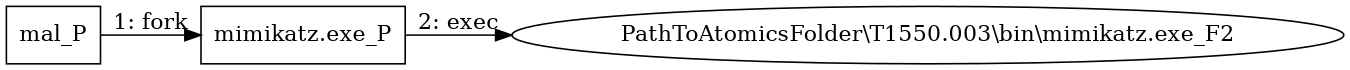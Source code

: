 digraph "T1550.003" {
rankdir="LR"
size="9"
fixedsize="false"
splines="true"
nodesep=0.3
ranksep=0
fontsize=10
overlap="scalexy"
engine= "neato"
	"mal_P" [node_type=Process shape=box]
	"mimikatz.exe_P" [node_type=Process shape=box]
	"PathToAtomicsFolder\\T1550.003\\bin\\mimikatz.exe_F2" [node_type=File shape=ellipse]
	"mal_P" -> "mimikatz.exe_P" [label="1: fork"]
	"mimikatz.exe_P" -> "PathToAtomicsFolder\\T1550.003\\bin\\mimikatz.exe_F2" [label="2: exec"]
}
